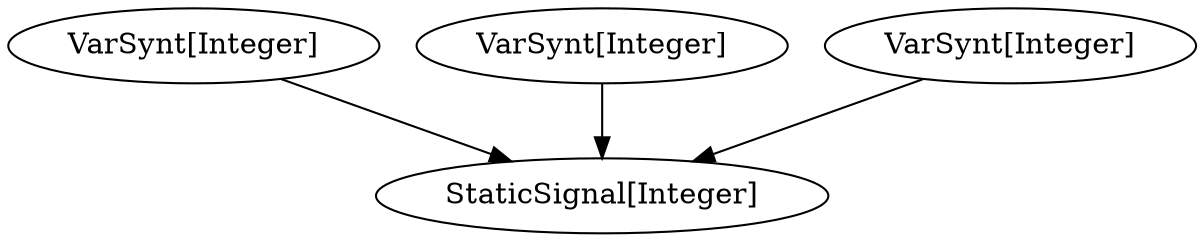digraph G {
503457264 [label=<VarSynt[Integer]>]
1803412942 [label=<VarSynt[Integer]>]
377122436 [label=<VarSynt[Integer]>]
2023748625 [label=<StaticSignal[Integer]>]
503457264 -> 2023748625
1803412942 -> 2023748625
377122436 -> 2023748625
}
